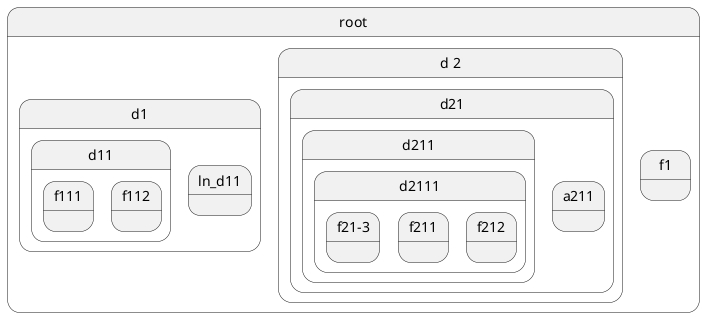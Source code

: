 @startuml
state "root" as S0 {
state "d1" as S1 {
state "d11" as S2 {
state "f111" as S3 
state "f112" as S4 
}
state "ln_d11" as S5 
}
state "d 2" as S6 {
state "d21" as S7 {
state "d211" as S8 {
state "d2111" as S9 {
state "f21-3" as S10 
state "f211" as S11 
state "f212" as S12 
}
}
state "a211" as S13 
}
}
state "f1" as S14 
}
@enduml
